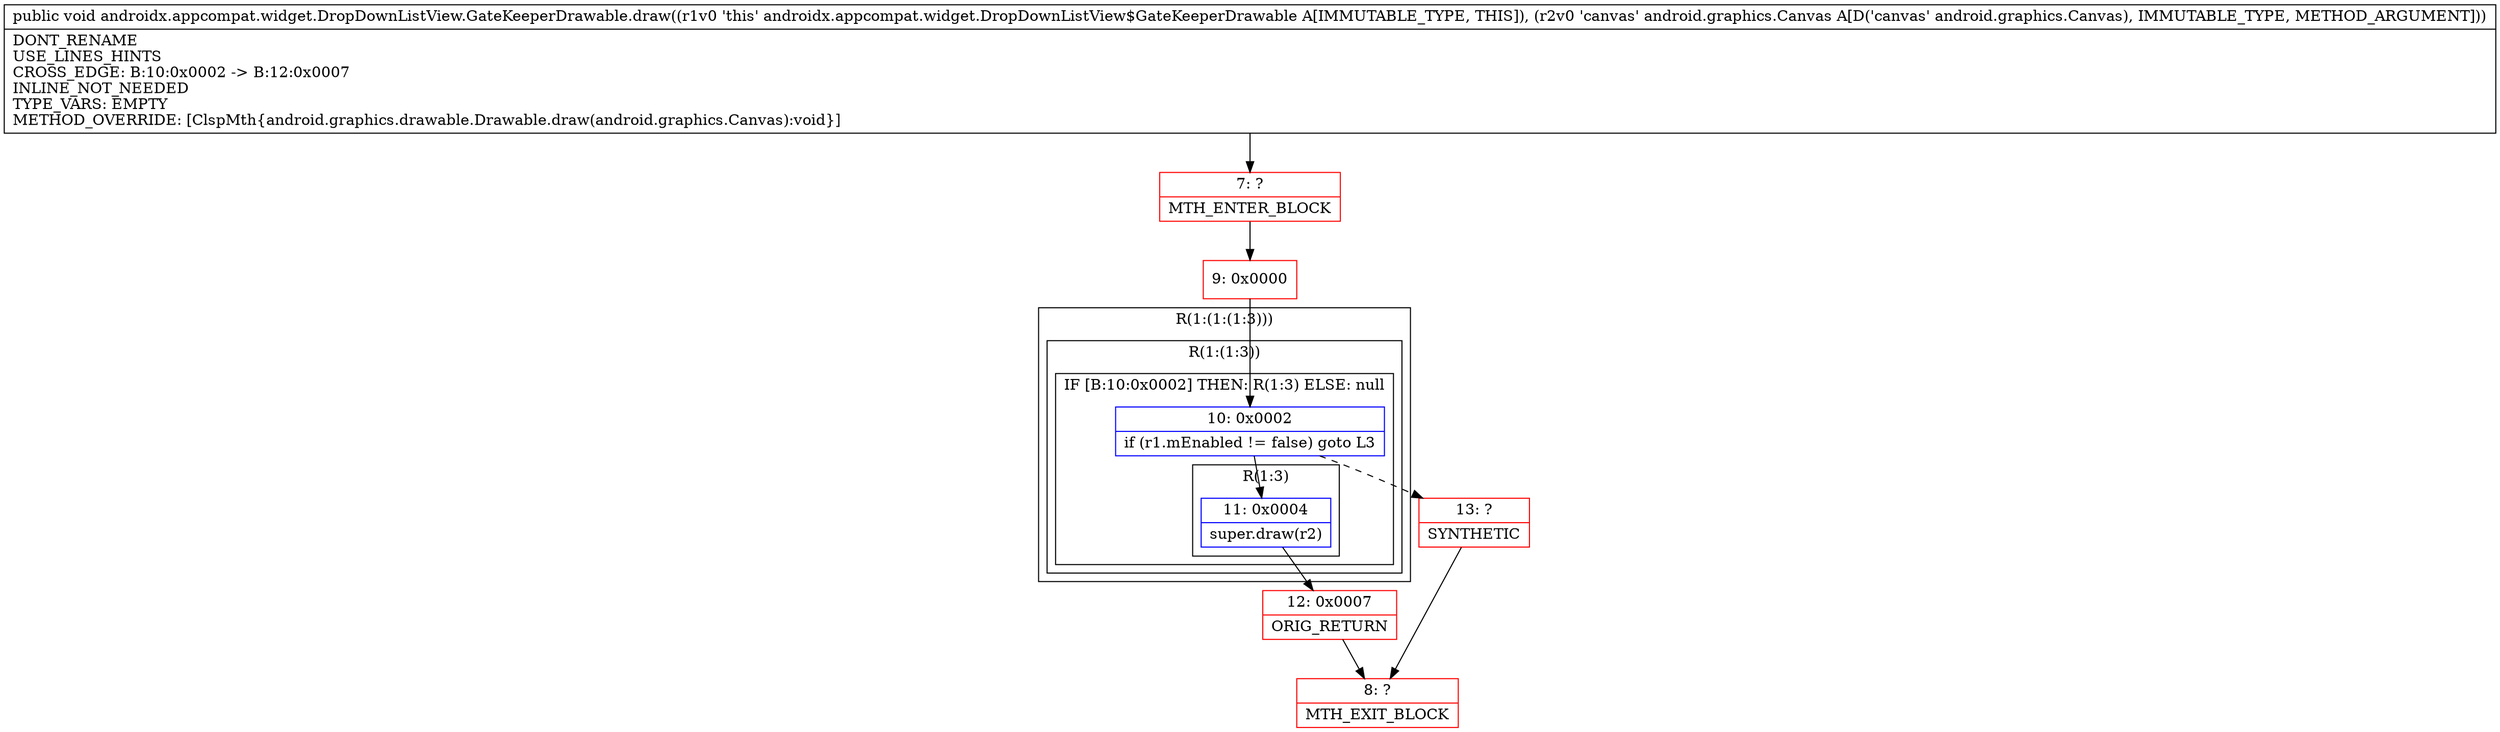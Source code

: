 digraph "CFG forandroidx.appcompat.widget.DropDownListView.GateKeeperDrawable.draw(Landroid\/graphics\/Canvas;)V" {
subgraph cluster_Region_1142473024 {
label = "R(1:(1:(1:3)))";
node [shape=record,color=blue];
subgraph cluster_Region_2137678782 {
label = "R(1:(1:3))";
node [shape=record,color=blue];
subgraph cluster_IfRegion_1877505731 {
label = "IF [B:10:0x0002] THEN: R(1:3) ELSE: null";
node [shape=record,color=blue];
Node_10 [shape=record,label="{10\:\ 0x0002|if (r1.mEnabled != false) goto L3\l}"];
subgraph cluster_Region_1471123413 {
label = "R(1:3)";
node [shape=record,color=blue];
Node_11 [shape=record,label="{11\:\ 0x0004|super.draw(r2)\l}"];
}
}
}
}
Node_7 [shape=record,color=red,label="{7\:\ ?|MTH_ENTER_BLOCK\l}"];
Node_9 [shape=record,color=red,label="{9\:\ 0x0000}"];
Node_12 [shape=record,color=red,label="{12\:\ 0x0007|ORIG_RETURN\l}"];
Node_8 [shape=record,color=red,label="{8\:\ ?|MTH_EXIT_BLOCK\l}"];
Node_13 [shape=record,color=red,label="{13\:\ ?|SYNTHETIC\l}"];
MethodNode[shape=record,label="{public void androidx.appcompat.widget.DropDownListView.GateKeeperDrawable.draw((r1v0 'this' androidx.appcompat.widget.DropDownListView$GateKeeperDrawable A[IMMUTABLE_TYPE, THIS]), (r2v0 'canvas' android.graphics.Canvas A[D('canvas' android.graphics.Canvas), IMMUTABLE_TYPE, METHOD_ARGUMENT]))  | DONT_RENAME\lUSE_LINES_HINTS\lCROSS_EDGE: B:10:0x0002 \-\> B:12:0x0007\lINLINE_NOT_NEEDED\lTYPE_VARS: EMPTY\lMETHOD_OVERRIDE: [ClspMth\{android.graphics.drawable.Drawable.draw(android.graphics.Canvas):void\}]\l}"];
MethodNode -> Node_7;Node_10 -> Node_11;
Node_10 -> Node_13[style=dashed];
Node_11 -> Node_12;
Node_7 -> Node_9;
Node_9 -> Node_10;
Node_12 -> Node_8;
Node_13 -> Node_8;
}


